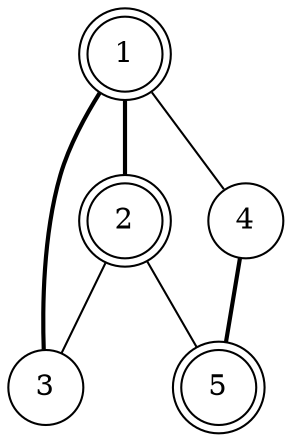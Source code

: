 graph g {
      graph[scale=0.5]
      1 [shape=doublecircle]
      2 [shape=doublecircle]
      3 [shape=circle]
      4 [shape=circle]
      5 [shape=doublecircle]

      1 -- 2 [style=bold]
      1 -- 3 [style=bold]
      2 -- 3
      1 -- 4
      2 -- 5
      4 -- 5 [style=bold]
}
